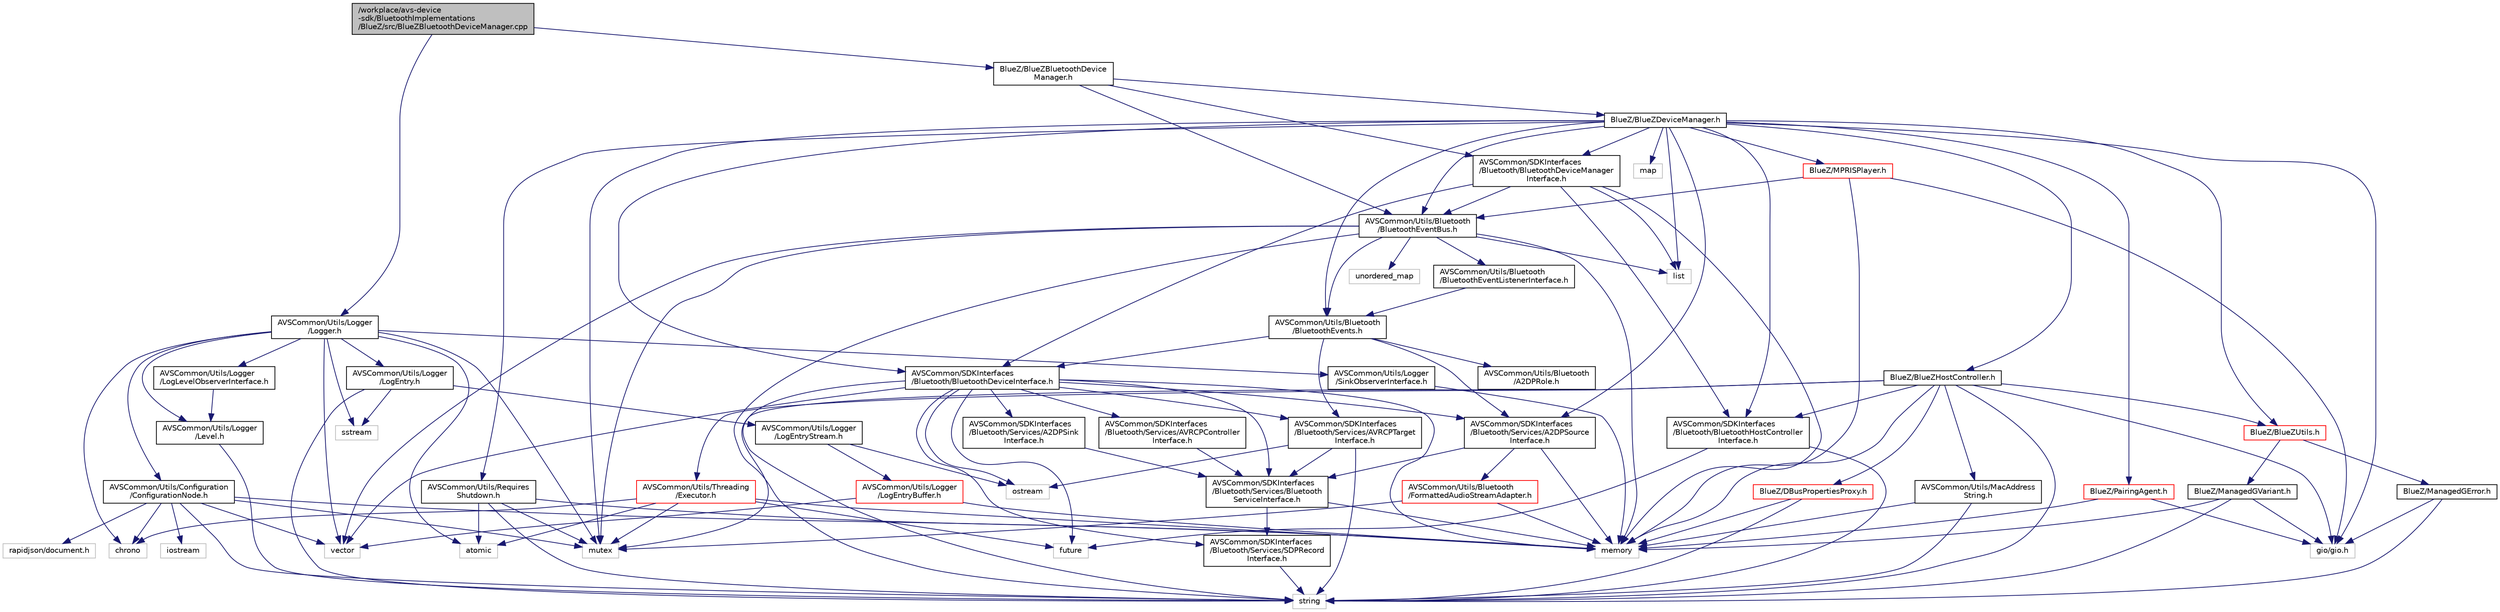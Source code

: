 digraph "/workplace/avs-device-sdk/BluetoothImplementations/BlueZ/src/BlueZBluetoothDeviceManager.cpp"
{
  edge [fontname="Helvetica",fontsize="10",labelfontname="Helvetica",labelfontsize="10"];
  node [fontname="Helvetica",fontsize="10",shape=record];
  Node1 [label="/workplace/avs-device\l-sdk/BluetoothImplementations\l/BlueZ/src/BlueZBluetoothDeviceManager.cpp",height=0.2,width=0.4,color="black", fillcolor="grey75", style="filled", fontcolor="black"];
  Node1 -> Node2 [color="midnightblue",fontsize="10",style="solid",fontname="Helvetica"];
  Node2 [label="AVSCommon/Utils/Logger\l/Logger.h",height=0.2,width=0.4,color="black", fillcolor="white", style="filled",URL="$_logger_8h.html"];
  Node2 -> Node3 [color="midnightblue",fontsize="10",style="solid",fontname="Helvetica"];
  Node3 [label="atomic",height=0.2,width=0.4,color="grey75", fillcolor="white", style="filled"];
  Node2 -> Node4 [color="midnightblue",fontsize="10",style="solid",fontname="Helvetica"];
  Node4 [label="chrono",height=0.2,width=0.4,color="grey75", fillcolor="white", style="filled"];
  Node2 -> Node5 [color="midnightblue",fontsize="10",style="solid",fontname="Helvetica"];
  Node5 [label="mutex",height=0.2,width=0.4,color="grey75", fillcolor="white", style="filled"];
  Node2 -> Node6 [color="midnightblue",fontsize="10",style="solid",fontname="Helvetica"];
  Node6 [label="sstream",height=0.2,width=0.4,color="grey75", fillcolor="white", style="filled"];
  Node2 -> Node7 [color="midnightblue",fontsize="10",style="solid",fontname="Helvetica"];
  Node7 [label="vector",height=0.2,width=0.4,color="grey75", fillcolor="white", style="filled"];
  Node2 -> Node8 [color="midnightblue",fontsize="10",style="solid",fontname="Helvetica"];
  Node8 [label="AVSCommon/Utils/Configuration\l/ConfigurationNode.h",height=0.2,width=0.4,color="black", fillcolor="white", style="filled",URL="$_configuration_node_8h.html"];
  Node8 -> Node4 [color="midnightblue",fontsize="10",style="solid",fontname="Helvetica"];
  Node8 -> Node9 [color="midnightblue",fontsize="10",style="solid",fontname="Helvetica"];
  Node9 [label="iostream",height=0.2,width=0.4,color="grey75", fillcolor="white", style="filled"];
  Node8 -> Node10 [color="midnightblue",fontsize="10",style="solid",fontname="Helvetica"];
  Node10 [label="memory",height=0.2,width=0.4,color="grey75", fillcolor="white", style="filled"];
  Node8 -> Node5 [color="midnightblue",fontsize="10",style="solid",fontname="Helvetica"];
  Node8 -> Node11 [color="midnightblue",fontsize="10",style="solid",fontname="Helvetica"];
  Node11 [label="string",height=0.2,width=0.4,color="grey75", fillcolor="white", style="filled"];
  Node8 -> Node7 [color="midnightblue",fontsize="10",style="solid",fontname="Helvetica"];
  Node8 -> Node12 [color="midnightblue",fontsize="10",style="solid",fontname="Helvetica"];
  Node12 [label="rapidjson/document.h",height=0.2,width=0.4,color="grey75", fillcolor="white", style="filled"];
  Node2 -> Node13 [color="midnightblue",fontsize="10",style="solid",fontname="Helvetica"];
  Node13 [label="AVSCommon/Utils/Logger\l/Level.h",height=0.2,width=0.4,color="black", fillcolor="white", style="filled",URL="$_level_8h.html"];
  Node13 -> Node11 [color="midnightblue",fontsize="10",style="solid",fontname="Helvetica"];
  Node2 -> Node14 [color="midnightblue",fontsize="10",style="solid",fontname="Helvetica"];
  Node14 [label="AVSCommon/Utils/Logger\l/LogEntry.h",height=0.2,width=0.4,color="black", fillcolor="white", style="filled",URL="$_log_entry_8h.html"];
  Node14 -> Node6 [color="midnightblue",fontsize="10",style="solid",fontname="Helvetica"];
  Node14 -> Node11 [color="midnightblue",fontsize="10",style="solid",fontname="Helvetica"];
  Node14 -> Node15 [color="midnightblue",fontsize="10",style="solid",fontname="Helvetica"];
  Node15 [label="AVSCommon/Utils/Logger\l/LogEntryStream.h",height=0.2,width=0.4,color="black", fillcolor="white", style="filled",URL="$_log_entry_stream_8h.html"];
  Node15 -> Node16 [color="midnightblue",fontsize="10",style="solid",fontname="Helvetica"];
  Node16 [label="ostream",height=0.2,width=0.4,color="grey75", fillcolor="white", style="filled"];
  Node15 -> Node17 [color="midnightblue",fontsize="10",style="solid",fontname="Helvetica"];
  Node17 [label="AVSCommon/Utils/Logger\l/LogEntryBuffer.h",height=0.2,width=0.4,color="red", fillcolor="white", style="filled",URL="$_log_entry_buffer_8h.html"];
  Node17 -> Node10 [color="midnightblue",fontsize="10",style="solid",fontname="Helvetica"];
  Node17 -> Node7 [color="midnightblue",fontsize="10",style="solid",fontname="Helvetica"];
  Node2 -> Node18 [color="midnightblue",fontsize="10",style="solid",fontname="Helvetica"];
  Node18 [label="AVSCommon/Utils/Logger\l/LogLevelObserverInterface.h",height=0.2,width=0.4,color="black", fillcolor="white", style="filled",URL="$_log_level_observer_interface_8h.html"];
  Node18 -> Node13 [color="midnightblue",fontsize="10",style="solid",fontname="Helvetica"];
  Node2 -> Node19 [color="midnightblue",fontsize="10",style="solid",fontname="Helvetica"];
  Node19 [label="AVSCommon/Utils/Logger\l/SinkObserverInterface.h",height=0.2,width=0.4,color="black", fillcolor="white", style="filled",URL="$_sink_observer_interface_8h.html"];
  Node19 -> Node10 [color="midnightblue",fontsize="10",style="solid",fontname="Helvetica"];
  Node1 -> Node20 [color="midnightblue",fontsize="10",style="solid",fontname="Helvetica"];
  Node20 [label="BlueZ/BlueZBluetoothDevice\lManager.h",height=0.2,width=0.4,color="black", fillcolor="white", style="filled",URL="$_blue_z_bluetooth_device_manager_8h.html"];
  Node20 -> Node21 [color="midnightblue",fontsize="10",style="solid",fontname="Helvetica"];
  Node21 [label="AVSCommon/SDKInterfaces\l/Bluetooth/BluetoothDeviceManager\lInterface.h",height=0.2,width=0.4,color="black", fillcolor="white", style="filled",URL="$_bluetooth_device_manager_interface_8h.html"];
  Node21 -> Node22 [color="midnightblue",fontsize="10",style="solid",fontname="Helvetica"];
  Node22 [label="list",height=0.2,width=0.4,color="grey75", fillcolor="white", style="filled"];
  Node21 -> Node10 [color="midnightblue",fontsize="10",style="solid",fontname="Helvetica"];
  Node21 -> Node23 [color="midnightblue",fontsize="10",style="solid",fontname="Helvetica"];
  Node23 [label="AVSCommon/SDKInterfaces\l/Bluetooth/BluetoothDeviceInterface.h",height=0.2,width=0.4,color="black", fillcolor="white", style="filled",URL="$_bluetooth_device_interface_8h.html"];
  Node23 -> Node24 [color="midnightblue",fontsize="10",style="solid",fontname="Helvetica"];
  Node24 [label="future",height=0.2,width=0.4,color="grey75", fillcolor="white", style="filled"];
  Node23 -> Node10 [color="midnightblue",fontsize="10",style="solid",fontname="Helvetica"];
  Node23 -> Node16 [color="midnightblue",fontsize="10",style="solid",fontname="Helvetica"];
  Node23 -> Node11 [color="midnightblue",fontsize="10",style="solid",fontname="Helvetica"];
  Node23 -> Node7 [color="midnightblue",fontsize="10",style="solid",fontname="Helvetica"];
  Node23 -> Node25 [color="midnightblue",fontsize="10",style="solid",fontname="Helvetica"];
  Node25 [label="AVSCommon/SDKInterfaces\l/Bluetooth/Services/A2DPSource\lInterface.h",height=0.2,width=0.4,color="black", fillcolor="white", style="filled",URL="$_a2_d_p_source_interface_8h.html"];
  Node25 -> Node10 [color="midnightblue",fontsize="10",style="solid",fontname="Helvetica"];
  Node25 -> Node26 [color="midnightblue",fontsize="10",style="solid",fontname="Helvetica"];
  Node26 [label="AVSCommon/SDKInterfaces\l/Bluetooth/Services/Bluetooth\lServiceInterface.h",height=0.2,width=0.4,color="black", fillcolor="white", style="filled",URL="$_bluetooth_service_interface_8h.html"];
  Node26 -> Node10 [color="midnightblue",fontsize="10",style="solid",fontname="Helvetica"];
  Node26 -> Node27 [color="midnightblue",fontsize="10",style="solid",fontname="Helvetica"];
  Node27 [label="AVSCommon/SDKInterfaces\l/Bluetooth/Services/SDPRecord\lInterface.h",height=0.2,width=0.4,color="black", fillcolor="white", style="filled",URL="$_s_d_p_record_interface_8h.html"];
  Node27 -> Node11 [color="midnightblue",fontsize="10",style="solid",fontname="Helvetica"];
  Node25 -> Node28 [color="midnightblue",fontsize="10",style="solid",fontname="Helvetica"];
  Node28 [label="AVSCommon/Utils/Bluetooth\l/FormattedAudioStreamAdapter.h",height=0.2,width=0.4,color="red", fillcolor="white", style="filled",URL="$_formatted_audio_stream_adapter_8h.html"];
  Node28 -> Node10 [color="midnightblue",fontsize="10",style="solid",fontname="Helvetica"];
  Node28 -> Node5 [color="midnightblue",fontsize="10",style="solid",fontname="Helvetica"];
  Node23 -> Node29 [color="midnightblue",fontsize="10",style="solid",fontname="Helvetica"];
  Node29 [label="AVSCommon/SDKInterfaces\l/Bluetooth/Services/A2DPSink\lInterface.h",height=0.2,width=0.4,color="black", fillcolor="white", style="filled",URL="$_a2_d_p_sink_interface_8h.html"];
  Node29 -> Node26 [color="midnightblue",fontsize="10",style="solid",fontname="Helvetica"];
  Node23 -> Node30 [color="midnightblue",fontsize="10",style="solid",fontname="Helvetica"];
  Node30 [label="AVSCommon/SDKInterfaces\l/Bluetooth/Services/AVRCPController\lInterface.h",height=0.2,width=0.4,color="black", fillcolor="white", style="filled",URL="$_a_v_r_c_p_controller_interface_8h.html"];
  Node30 -> Node26 [color="midnightblue",fontsize="10",style="solid",fontname="Helvetica"];
  Node23 -> Node31 [color="midnightblue",fontsize="10",style="solid",fontname="Helvetica"];
  Node31 [label="AVSCommon/SDKInterfaces\l/Bluetooth/Services/AVRCPTarget\lInterface.h",height=0.2,width=0.4,color="black", fillcolor="white", style="filled",URL="$_a_v_r_c_p_target_interface_8h.html"];
  Node31 -> Node16 [color="midnightblue",fontsize="10",style="solid",fontname="Helvetica"];
  Node31 -> Node11 [color="midnightblue",fontsize="10",style="solid",fontname="Helvetica"];
  Node31 -> Node26 [color="midnightblue",fontsize="10",style="solid",fontname="Helvetica"];
  Node23 -> Node26 [color="midnightblue",fontsize="10",style="solid",fontname="Helvetica"];
  Node23 -> Node27 [color="midnightblue",fontsize="10",style="solid",fontname="Helvetica"];
  Node21 -> Node32 [color="midnightblue",fontsize="10",style="solid",fontname="Helvetica"];
  Node32 [label="AVSCommon/SDKInterfaces\l/Bluetooth/BluetoothHostController\lInterface.h",height=0.2,width=0.4,color="black", fillcolor="white", style="filled",URL="$_bluetooth_host_controller_interface_8h.html"];
  Node32 -> Node24 [color="midnightblue",fontsize="10",style="solid",fontname="Helvetica"];
  Node32 -> Node11 [color="midnightblue",fontsize="10",style="solid",fontname="Helvetica"];
  Node21 -> Node33 [color="midnightblue",fontsize="10",style="solid",fontname="Helvetica"];
  Node33 [label="AVSCommon/Utils/Bluetooth\l/BluetoothEventBus.h",height=0.2,width=0.4,color="black", fillcolor="white", style="filled",URL="$_bluetooth_event_bus_8h.html"];
  Node33 -> Node10 [color="midnightblue",fontsize="10",style="solid",fontname="Helvetica"];
  Node33 -> Node5 [color="midnightblue",fontsize="10",style="solid",fontname="Helvetica"];
  Node33 -> Node34 [color="midnightblue",fontsize="10",style="solid",fontname="Helvetica"];
  Node34 [label="unordered_map",height=0.2,width=0.4,color="grey75", fillcolor="white", style="filled"];
  Node33 -> Node22 [color="midnightblue",fontsize="10",style="solid",fontname="Helvetica"];
  Node33 -> Node11 [color="midnightblue",fontsize="10",style="solid",fontname="Helvetica"];
  Node33 -> Node7 [color="midnightblue",fontsize="10",style="solid",fontname="Helvetica"];
  Node33 -> Node35 [color="midnightblue",fontsize="10",style="solid",fontname="Helvetica"];
  Node35 [label="AVSCommon/Utils/Bluetooth\l/BluetoothEvents.h",height=0.2,width=0.4,color="black", fillcolor="white", style="filled",URL="$_bluetooth_events_8h.html"];
  Node35 -> Node23 [color="midnightblue",fontsize="10",style="solid",fontname="Helvetica"];
  Node35 -> Node25 [color="midnightblue",fontsize="10",style="solid",fontname="Helvetica"];
  Node35 -> Node31 [color="midnightblue",fontsize="10",style="solid",fontname="Helvetica"];
  Node35 -> Node36 [color="midnightblue",fontsize="10",style="solid",fontname="Helvetica"];
  Node36 [label="AVSCommon/Utils/Bluetooth\l/A2DPRole.h",height=0.2,width=0.4,color="black", fillcolor="white", style="filled",URL="$_a2_d_p_role_8h.html"];
  Node33 -> Node37 [color="midnightblue",fontsize="10",style="solid",fontname="Helvetica"];
  Node37 [label="AVSCommon/Utils/Bluetooth\l/BluetoothEventListenerInterface.h",height=0.2,width=0.4,color="black", fillcolor="white", style="filled",URL="$_bluetooth_event_listener_interface_8h.html"];
  Node37 -> Node35 [color="midnightblue",fontsize="10",style="solid",fontname="Helvetica"];
  Node20 -> Node33 [color="midnightblue",fontsize="10",style="solid",fontname="Helvetica"];
  Node20 -> Node38 [color="midnightblue",fontsize="10",style="solid",fontname="Helvetica"];
  Node38 [label="BlueZ/BlueZDeviceManager.h",height=0.2,width=0.4,color="black", fillcolor="white", style="filled",URL="$_blue_z_device_manager_8h.html"];
  Node38 -> Node22 [color="midnightblue",fontsize="10",style="solid",fontname="Helvetica"];
  Node38 -> Node39 [color="midnightblue",fontsize="10",style="solid",fontname="Helvetica"];
  Node39 [label="map",height=0.2,width=0.4,color="grey75", fillcolor="white", style="filled"];
  Node38 -> Node5 [color="midnightblue",fontsize="10",style="solid",fontname="Helvetica"];
  Node38 -> Node23 [color="midnightblue",fontsize="10",style="solid",fontname="Helvetica"];
  Node38 -> Node21 [color="midnightblue",fontsize="10",style="solid",fontname="Helvetica"];
  Node38 -> Node32 [color="midnightblue",fontsize="10",style="solid",fontname="Helvetica"];
  Node38 -> Node25 [color="midnightblue",fontsize="10",style="solid",fontname="Helvetica"];
  Node38 -> Node33 [color="midnightblue",fontsize="10",style="solid",fontname="Helvetica"];
  Node38 -> Node35 [color="midnightblue",fontsize="10",style="solid",fontname="Helvetica"];
  Node38 -> Node40 [color="midnightblue",fontsize="10",style="solid",fontname="Helvetica"];
  Node40 [label="AVSCommon/Utils/Requires\lShutdown.h",height=0.2,width=0.4,color="black", fillcolor="white", style="filled",URL="$_requires_shutdown_8h.html"];
  Node40 -> Node3 [color="midnightblue",fontsize="10",style="solid",fontname="Helvetica"];
  Node40 -> Node10 [color="midnightblue",fontsize="10",style="solid",fontname="Helvetica"];
  Node40 -> Node5 [color="midnightblue",fontsize="10",style="solid",fontname="Helvetica"];
  Node40 -> Node11 [color="midnightblue",fontsize="10",style="solid",fontname="Helvetica"];
  Node38 -> Node41 [color="midnightblue",fontsize="10",style="solid",fontname="Helvetica"];
  Node41 [label="BlueZ/BlueZHostController.h",height=0.2,width=0.4,color="black", fillcolor="white", style="filled",URL="$_blue_z_host_controller_8h.html"];
  Node41 -> Node11 [color="midnightblue",fontsize="10",style="solid",fontname="Helvetica"];
  Node41 -> Node10 [color="midnightblue",fontsize="10",style="solid",fontname="Helvetica"];
  Node41 -> Node5 [color="midnightblue",fontsize="10",style="solid",fontname="Helvetica"];
  Node41 -> Node42 [color="midnightblue",fontsize="10",style="solid",fontname="Helvetica"];
  Node42 [label="gio/gio.h",height=0.2,width=0.4,color="grey75", fillcolor="white", style="filled"];
  Node41 -> Node32 [color="midnightblue",fontsize="10",style="solid",fontname="Helvetica"];
  Node41 -> Node43 [color="midnightblue",fontsize="10",style="solid",fontname="Helvetica"];
  Node43 [label="AVSCommon/Utils/MacAddress\lString.h",height=0.2,width=0.4,color="black", fillcolor="white", style="filled",URL="$_mac_address_string_8h.html"];
  Node43 -> Node10 [color="midnightblue",fontsize="10",style="solid",fontname="Helvetica"];
  Node43 -> Node11 [color="midnightblue",fontsize="10",style="solid",fontname="Helvetica"];
  Node41 -> Node44 [color="midnightblue",fontsize="10",style="solid",fontname="Helvetica"];
  Node44 [label="AVSCommon/Utils/Threading\l/Executor.h",height=0.2,width=0.4,color="red", fillcolor="white", style="filled",URL="$_executor_8h.html"];
  Node44 -> Node3 [color="midnightblue",fontsize="10",style="solid",fontname="Helvetica"];
  Node44 -> Node4 [color="midnightblue",fontsize="10",style="solid",fontname="Helvetica"];
  Node44 -> Node24 [color="midnightblue",fontsize="10",style="solid",fontname="Helvetica"];
  Node44 -> Node10 [color="midnightblue",fontsize="10",style="solid",fontname="Helvetica"];
  Node44 -> Node5 [color="midnightblue",fontsize="10",style="solid",fontname="Helvetica"];
  Node41 -> Node45 [color="midnightblue",fontsize="10",style="solid",fontname="Helvetica"];
  Node45 [label="BlueZ/BlueZUtils.h",height=0.2,width=0.4,color="red", fillcolor="white", style="filled",URL="$_blue_z_utils_8h.html"];
  Node45 -> Node46 [color="midnightblue",fontsize="10",style="solid",fontname="Helvetica"];
  Node46 [label="BlueZ/ManagedGVariant.h",height=0.2,width=0.4,color="black", fillcolor="white", style="filled",URL="$_managed_g_variant_8h.html"];
  Node46 -> Node10 [color="midnightblue",fontsize="10",style="solid",fontname="Helvetica"];
  Node46 -> Node11 [color="midnightblue",fontsize="10",style="solid",fontname="Helvetica"];
  Node46 -> Node42 [color="midnightblue",fontsize="10",style="solid",fontname="Helvetica"];
  Node45 -> Node47 [color="midnightblue",fontsize="10",style="solid",fontname="Helvetica"];
  Node47 [label="BlueZ/ManagedGError.h",height=0.2,width=0.4,color="black", fillcolor="white", style="filled",URL="$_managed_g_error_8h.html"];
  Node47 -> Node11 [color="midnightblue",fontsize="10",style="solid",fontname="Helvetica"];
  Node47 -> Node42 [color="midnightblue",fontsize="10",style="solid",fontname="Helvetica"];
  Node41 -> Node48 [color="midnightblue",fontsize="10",style="solid",fontname="Helvetica"];
  Node48 [label="BlueZ/DBusPropertiesProxy.h",height=0.2,width=0.4,color="red", fillcolor="white", style="filled",URL="$_d_bus_properties_proxy_8h.html"];
  Node48 -> Node10 [color="midnightblue",fontsize="10",style="solid",fontname="Helvetica"];
  Node48 -> Node11 [color="midnightblue",fontsize="10",style="solid",fontname="Helvetica"];
  Node38 -> Node45 [color="midnightblue",fontsize="10",style="solid",fontname="Helvetica"];
  Node38 -> Node49 [color="midnightblue",fontsize="10",style="solid",fontname="Helvetica"];
  Node49 [label="BlueZ/MPRISPlayer.h",height=0.2,width=0.4,color="red", fillcolor="white", style="filled",URL="$_m_p_r_i_s_player_8h.html"];
  Node49 -> Node10 [color="midnightblue",fontsize="10",style="solid",fontname="Helvetica"];
  Node49 -> Node42 [color="midnightblue",fontsize="10",style="solid",fontname="Helvetica"];
  Node49 -> Node33 [color="midnightblue",fontsize="10",style="solid",fontname="Helvetica"];
  Node38 -> Node50 [color="midnightblue",fontsize="10",style="solid",fontname="Helvetica"];
  Node50 [label="BlueZ/PairingAgent.h",height=0.2,width=0.4,color="red", fillcolor="white", style="filled",URL="$_pairing_agent_8h.html"];
  Node50 -> Node10 [color="midnightblue",fontsize="10",style="solid",fontname="Helvetica"];
  Node50 -> Node42 [color="midnightblue",fontsize="10",style="solid",fontname="Helvetica"];
  Node38 -> Node42 [color="midnightblue",fontsize="10",style="solid",fontname="Helvetica"];
}
